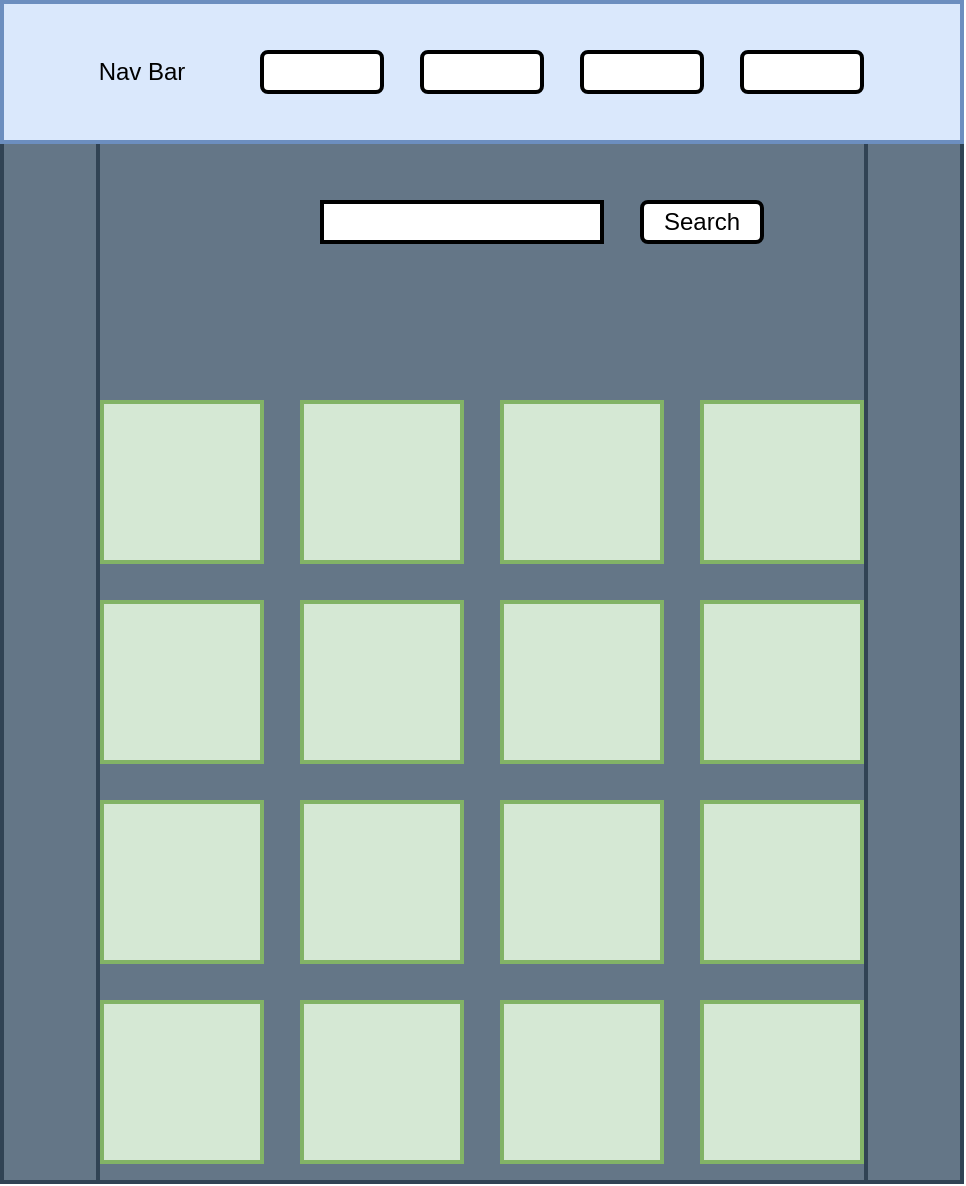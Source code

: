 <mxfile version="14.6.3" type="google"><diagram id="cGv3mZ_kNv4wNp0V3bU5" name="Page-1"><mxGraphModel dx="559" dy="560" grid="1" gridSize="10" guides="1" tooltips="1" connect="1" arrows="1" fold="1" page="1" pageScale="1" pageWidth="850" pageHeight="1100" math="0" shadow="0"><root><mxCell id="0"/><mxCell id="1" parent="0"/><mxCell id="nhGJcmCgGZFfo1Zl7RNG-1" value="" style="shape=process;whiteSpace=wrap;html=1;backgroundOutline=1;strokeWidth=2;fillColor=#647687;strokeColor=#314354;fontColor=#ffffff;" vertex="1" parent="1"><mxGeometry x="40" y="40" width="480" height="590" as="geometry"/></mxCell><mxCell id="f4NA4sVtox-oi6CRkODh-26" value="" style="rounded=1;whiteSpace=wrap;html=1;strokeWidth=2;" parent="1" vertex="1"><mxGeometry x="360" y="140" width="60" height="20" as="geometry"/></mxCell><mxCell id="f4NA4sVtox-oi6CRkODh-25" value="Search" style="text;html=1;strokeColor=none;fillColor=none;align=center;verticalAlign=middle;whiteSpace=wrap;rounded=0;" parent="1" vertex="1"><mxGeometry x="360" y="140" width="60" height="20" as="geometry"/></mxCell><mxCell id="f4NA4sVtox-oi6CRkODh-1" value="" style="whiteSpace=wrap;html=1;aspect=fixed;strokeWidth=2;fillColor=#d5e8d4;strokeColor=#82b366;" parent="1" vertex="1"><mxGeometry x="90" y="240" width="80" height="80" as="geometry"/></mxCell><mxCell id="f4NA4sVtox-oi6CRkODh-4" value="" style="rounded=0;whiteSpace=wrap;html=1;strokeWidth=2;fillColor=#dae8fc;strokeColor=#6c8ebf;" parent="1" vertex="1"><mxGeometry x="40" y="40" width="480" height="70" as="geometry"/></mxCell><mxCell id="f4NA4sVtox-oi6CRkODh-5" value="" style="whiteSpace=wrap;html=1;aspect=fixed;strokeWidth=2;fillColor=#d5e8d4;strokeColor=#82b366;" parent="1" vertex="1"><mxGeometry x="190" y="240" width="80" height="80" as="geometry"/></mxCell><mxCell id="f4NA4sVtox-oi6CRkODh-6" value="" style="whiteSpace=wrap;html=1;aspect=fixed;strokeWidth=2;fillColor=#d5e8d4;strokeColor=#82b366;" parent="1" vertex="1"><mxGeometry x="290" y="240" width="80" height="80" as="geometry"/></mxCell><mxCell id="f4NA4sVtox-oi6CRkODh-7" value="" style="whiteSpace=wrap;html=1;aspect=fixed;strokeWidth=2;fillColor=#d5e8d4;strokeColor=#82b366;" parent="1" vertex="1"><mxGeometry x="390" y="240" width="80" height="80" as="geometry"/></mxCell><mxCell id="f4NA4sVtox-oi6CRkODh-8" value="" style="whiteSpace=wrap;html=1;aspect=fixed;strokeWidth=2;fillColor=#d5e8d4;strokeColor=#82b366;" parent="1" vertex="1"><mxGeometry x="90" y="340" width="80" height="80" as="geometry"/></mxCell><mxCell id="f4NA4sVtox-oi6CRkODh-9" value="" style="whiteSpace=wrap;html=1;aspect=fixed;strokeWidth=2;fillColor=#d5e8d4;strokeColor=#82b366;" parent="1" vertex="1"><mxGeometry x="190" y="340" width="80" height="80" as="geometry"/></mxCell><mxCell id="f4NA4sVtox-oi6CRkODh-10" value="" style="whiteSpace=wrap;html=1;aspect=fixed;strokeWidth=2;fillColor=#d5e8d4;strokeColor=#82b366;" parent="1" vertex="1"><mxGeometry x="290" y="340" width="80" height="80" as="geometry"/></mxCell><mxCell id="f4NA4sVtox-oi6CRkODh-11" value="" style="whiteSpace=wrap;html=1;aspect=fixed;strokeWidth=2;fillColor=#d5e8d4;strokeColor=#82b366;" parent="1" vertex="1"><mxGeometry x="390" y="340" width="80" height="80" as="geometry"/></mxCell><mxCell id="f4NA4sVtox-oi6CRkODh-12" value="" style="whiteSpace=wrap;html=1;aspect=fixed;strokeWidth=2;fillColor=#d5e8d4;strokeColor=#82b366;" parent="1" vertex="1"><mxGeometry x="90" y="440" width="80" height="80" as="geometry"/></mxCell><mxCell id="f4NA4sVtox-oi6CRkODh-13" value="" style="whiteSpace=wrap;html=1;aspect=fixed;strokeWidth=2;fillColor=#d5e8d4;strokeColor=#82b366;" parent="1" vertex="1"><mxGeometry x="190" y="440" width="80" height="80" as="geometry"/></mxCell><mxCell id="f4NA4sVtox-oi6CRkODh-14" value="" style="whiteSpace=wrap;html=1;aspect=fixed;strokeWidth=2;fillColor=#d5e8d4;strokeColor=#82b366;" parent="1" vertex="1"><mxGeometry x="290" y="440" width="80" height="80" as="geometry"/></mxCell><mxCell id="f4NA4sVtox-oi6CRkODh-15" value="" style="whiteSpace=wrap;html=1;aspect=fixed;strokeWidth=2;fillColor=#d5e8d4;strokeColor=#82b366;" parent="1" vertex="1"><mxGeometry x="390" y="440" width="80" height="80" as="geometry"/></mxCell><mxCell id="f4NA4sVtox-oi6CRkODh-16" value="" style="whiteSpace=wrap;html=1;aspect=fixed;strokeWidth=2;fillColor=#d5e8d4;strokeColor=#82b366;" parent="1" vertex="1"><mxGeometry x="90" y="540" width="80" height="80" as="geometry"/></mxCell><mxCell id="f4NA4sVtox-oi6CRkODh-17" value="" style="whiteSpace=wrap;html=1;aspect=fixed;strokeWidth=2;fillColor=#d5e8d4;strokeColor=#82b366;" parent="1" vertex="1"><mxGeometry x="190" y="540" width="80" height="80" as="geometry"/></mxCell><mxCell id="f4NA4sVtox-oi6CRkODh-18" value="" style="whiteSpace=wrap;html=1;aspect=fixed;strokeWidth=2;fillColor=#d5e8d4;strokeColor=#82b366;" parent="1" vertex="1"><mxGeometry x="290" y="540" width="80" height="80" as="geometry"/></mxCell><mxCell id="f4NA4sVtox-oi6CRkODh-19" value="" style="whiteSpace=wrap;html=1;aspect=fixed;strokeWidth=2;fillColor=#d5e8d4;strokeColor=#82b366;" parent="1" vertex="1"><mxGeometry x="390" y="540" width="80" height="80" as="geometry"/></mxCell><mxCell id="f4NA4sVtox-oi6CRkODh-20" value="" style="rounded=1;whiteSpace=wrap;html=1;strokeWidth=2;" parent="1" vertex="1"><mxGeometry x="410" y="65" width="60" height="20" as="geometry"/></mxCell><mxCell id="f4NA4sVtox-oi6CRkODh-21" value="" style="rounded=1;whiteSpace=wrap;html=1;strokeWidth=2;" parent="1" vertex="1"><mxGeometry x="170" y="65" width="60" height="20" as="geometry"/></mxCell><mxCell id="f4NA4sVtox-oi6CRkODh-22" value="" style="rounded=1;whiteSpace=wrap;html=1;strokeWidth=2;" parent="1" vertex="1"><mxGeometry x="250" y="65" width="60" height="20" as="geometry"/></mxCell><mxCell id="f4NA4sVtox-oi6CRkODh-23" value="" style="rounded=1;whiteSpace=wrap;html=1;strokeWidth=2;" parent="1" vertex="1"><mxGeometry x="330" y="65" width="60" height="20" as="geometry"/></mxCell><mxCell id="f4NA4sVtox-oi6CRkODh-24" value="" style="rounded=0;whiteSpace=wrap;html=1;strokeWidth=2;" parent="1" vertex="1"><mxGeometry x="200" y="140" width="140" height="20" as="geometry"/></mxCell><mxCell id="f4NA4sVtox-oi6CRkODh-27" value="Nav Bar" style="text;html=1;strokeColor=none;fillColor=none;align=center;verticalAlign=middle;whiteSpace=wrap;rounded=0;" parent="1" vertex="1"><mxGeometry x="80" y="65" width="60" height="20" as="geometry"/></mxCell></root></mxGraphModel></diagram></mxfile>